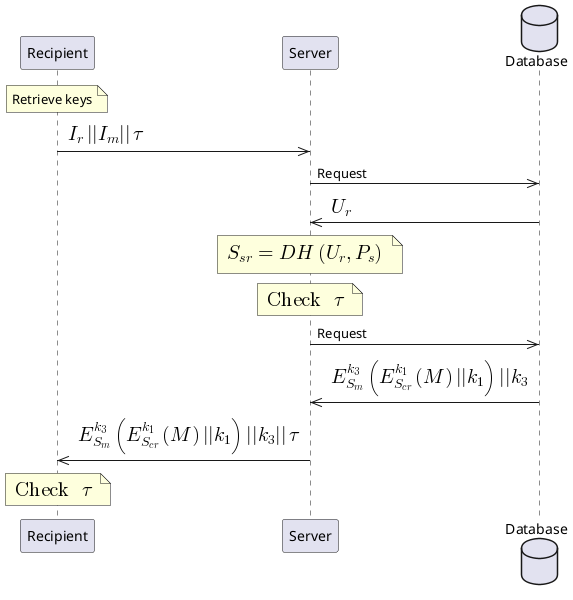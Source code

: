 @startuml
participant Recipient
participant Server
database Database

note over Recipient
  Retrieve keys
end note

Recipient ->> Server: <math>I_r || I_m || \tau</math>
Server ->> Database: Request
Database ->> Server: <math>U_r</math>

note over Server
  <math>S_{sr} = DH(U_r, P_s)</math>
end note

note over Server
  <math>"Check "\tau</math>
end note

Server ->> Database: Request
Database ->> Server: <math>E_{S_m}^{k_3}(E_{S_{cr}}^{k_1}(M) || k_1 ) || k_3 </math>
Server ->> Recipient: <math>E_{S_m}^{k_3}(E_{S_{cr}}^{k_1}(M) || k_1 ) || k_3 || \tau</math>

note over Recipient
  <math>"Check " \tau</math>
end note
@enduml